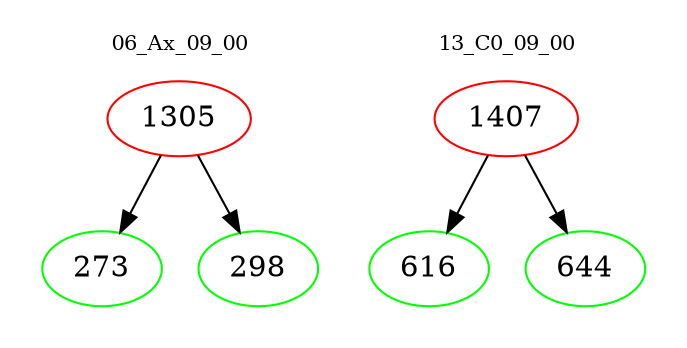 digraph{
subgraph cluster_0 {
color = white
label = "06_Ax_09_00";
fontsize=10;
T0_1305 [label="1305", color="red"]
T0_1305 -> T0_273 [color="black"]
T0_273 [label="273", color="green"]
T0_1305 -> T0_298 [color="black"]
T0_298 [label="298", color="green"]
}
subgraph cluster_1 {
color = white
label = "13_C0_09_00";
fontsize=10;
T1_1407 [label="1407", color="red"]
T1_1407 -> T1_616 [color="black"]
T1_616 [label="616", color="green"]
T1_1407 -> T1_644 [color="black"]
T1_644 [label="644", color="green"]
}
}
